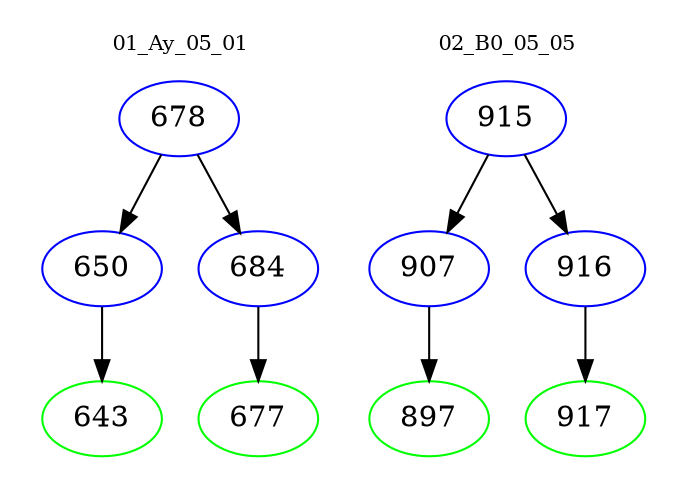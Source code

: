 digraph{
subgraph cluster_0 {
color = white
label = "01_Ay_05_01";
fontsize=10;
T0_678 [label="678", color="blue"]
T0_678 -> T0_650 [color="black"]
T0_650 [label="650", color="blue"]
T0_650 -> T0_643 [color="black"]
T0_643 [label="643", color="green"]
T0_678 -> T0_684 [color="black"]
T0_684 [label="684", color="blue"]
T0_684 -> T0_677 [color="black"]
T0_677 [label="677", color="green"]
}
subgraph cluster_1 {
color = white
label = "02_B0_05_05";
fontsize=10;
T1_915 [label="915", color="blue"]
T1_915 -> T1_907 [color="black"]
T1_907 [label="907", color="blue"]
T1_907 -> T1_897 [color="black"]
T1_897 [label="897", color="green"]
T1_915 -> T1_916 [color="black"]
T1_916 [label="916", color="blue"]
T1_916 -> T1_917 [color="black"]
T1_917 [label="917", color="green"]
}
}
